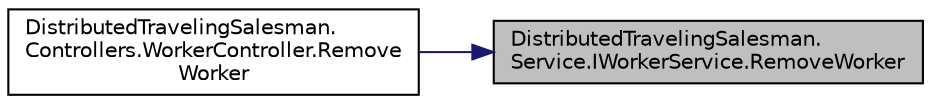 digraph "DistributedTravelingSalesman.Service.IWorkerService.RemoveWorker"
{
 // INTERACTIVE_SVG=YES
 // LATEX_PDF_SIZE
  edge [fontname="Helvetica",fontsize="10",labelfontname="Helvetica",labelfontsize="10"];
  node [fontname="Helvetica",fontsize="10",shape=record];
  rankdir="RL";
  Node1 [label="DistributedTravelingSalesman.\lService.IWorkerService.RemoveWorker",height=0.2,width=0.4,color="black", fillcolor="grey75", style="filled", fontcolor="black",tooltip=" "];
  Node1 -> Node2 [dir="back",color="midnightblue",fontsize="10",style="solid",fontname="Helvetica"];
  Node2 [label="DistributedTravelingSalesman.\lControllers.WorkerController.Remove\lWorker",height=0.2,width=0.4,color="black", fillcolor="white", style="filled",URL="$class_distributed_traveling_salesman_1_1_controllers_1_1_worker_controller.html#a48034c94fb7e7f0b661dd5ca0387fdf6",tooltip=" "];
}

